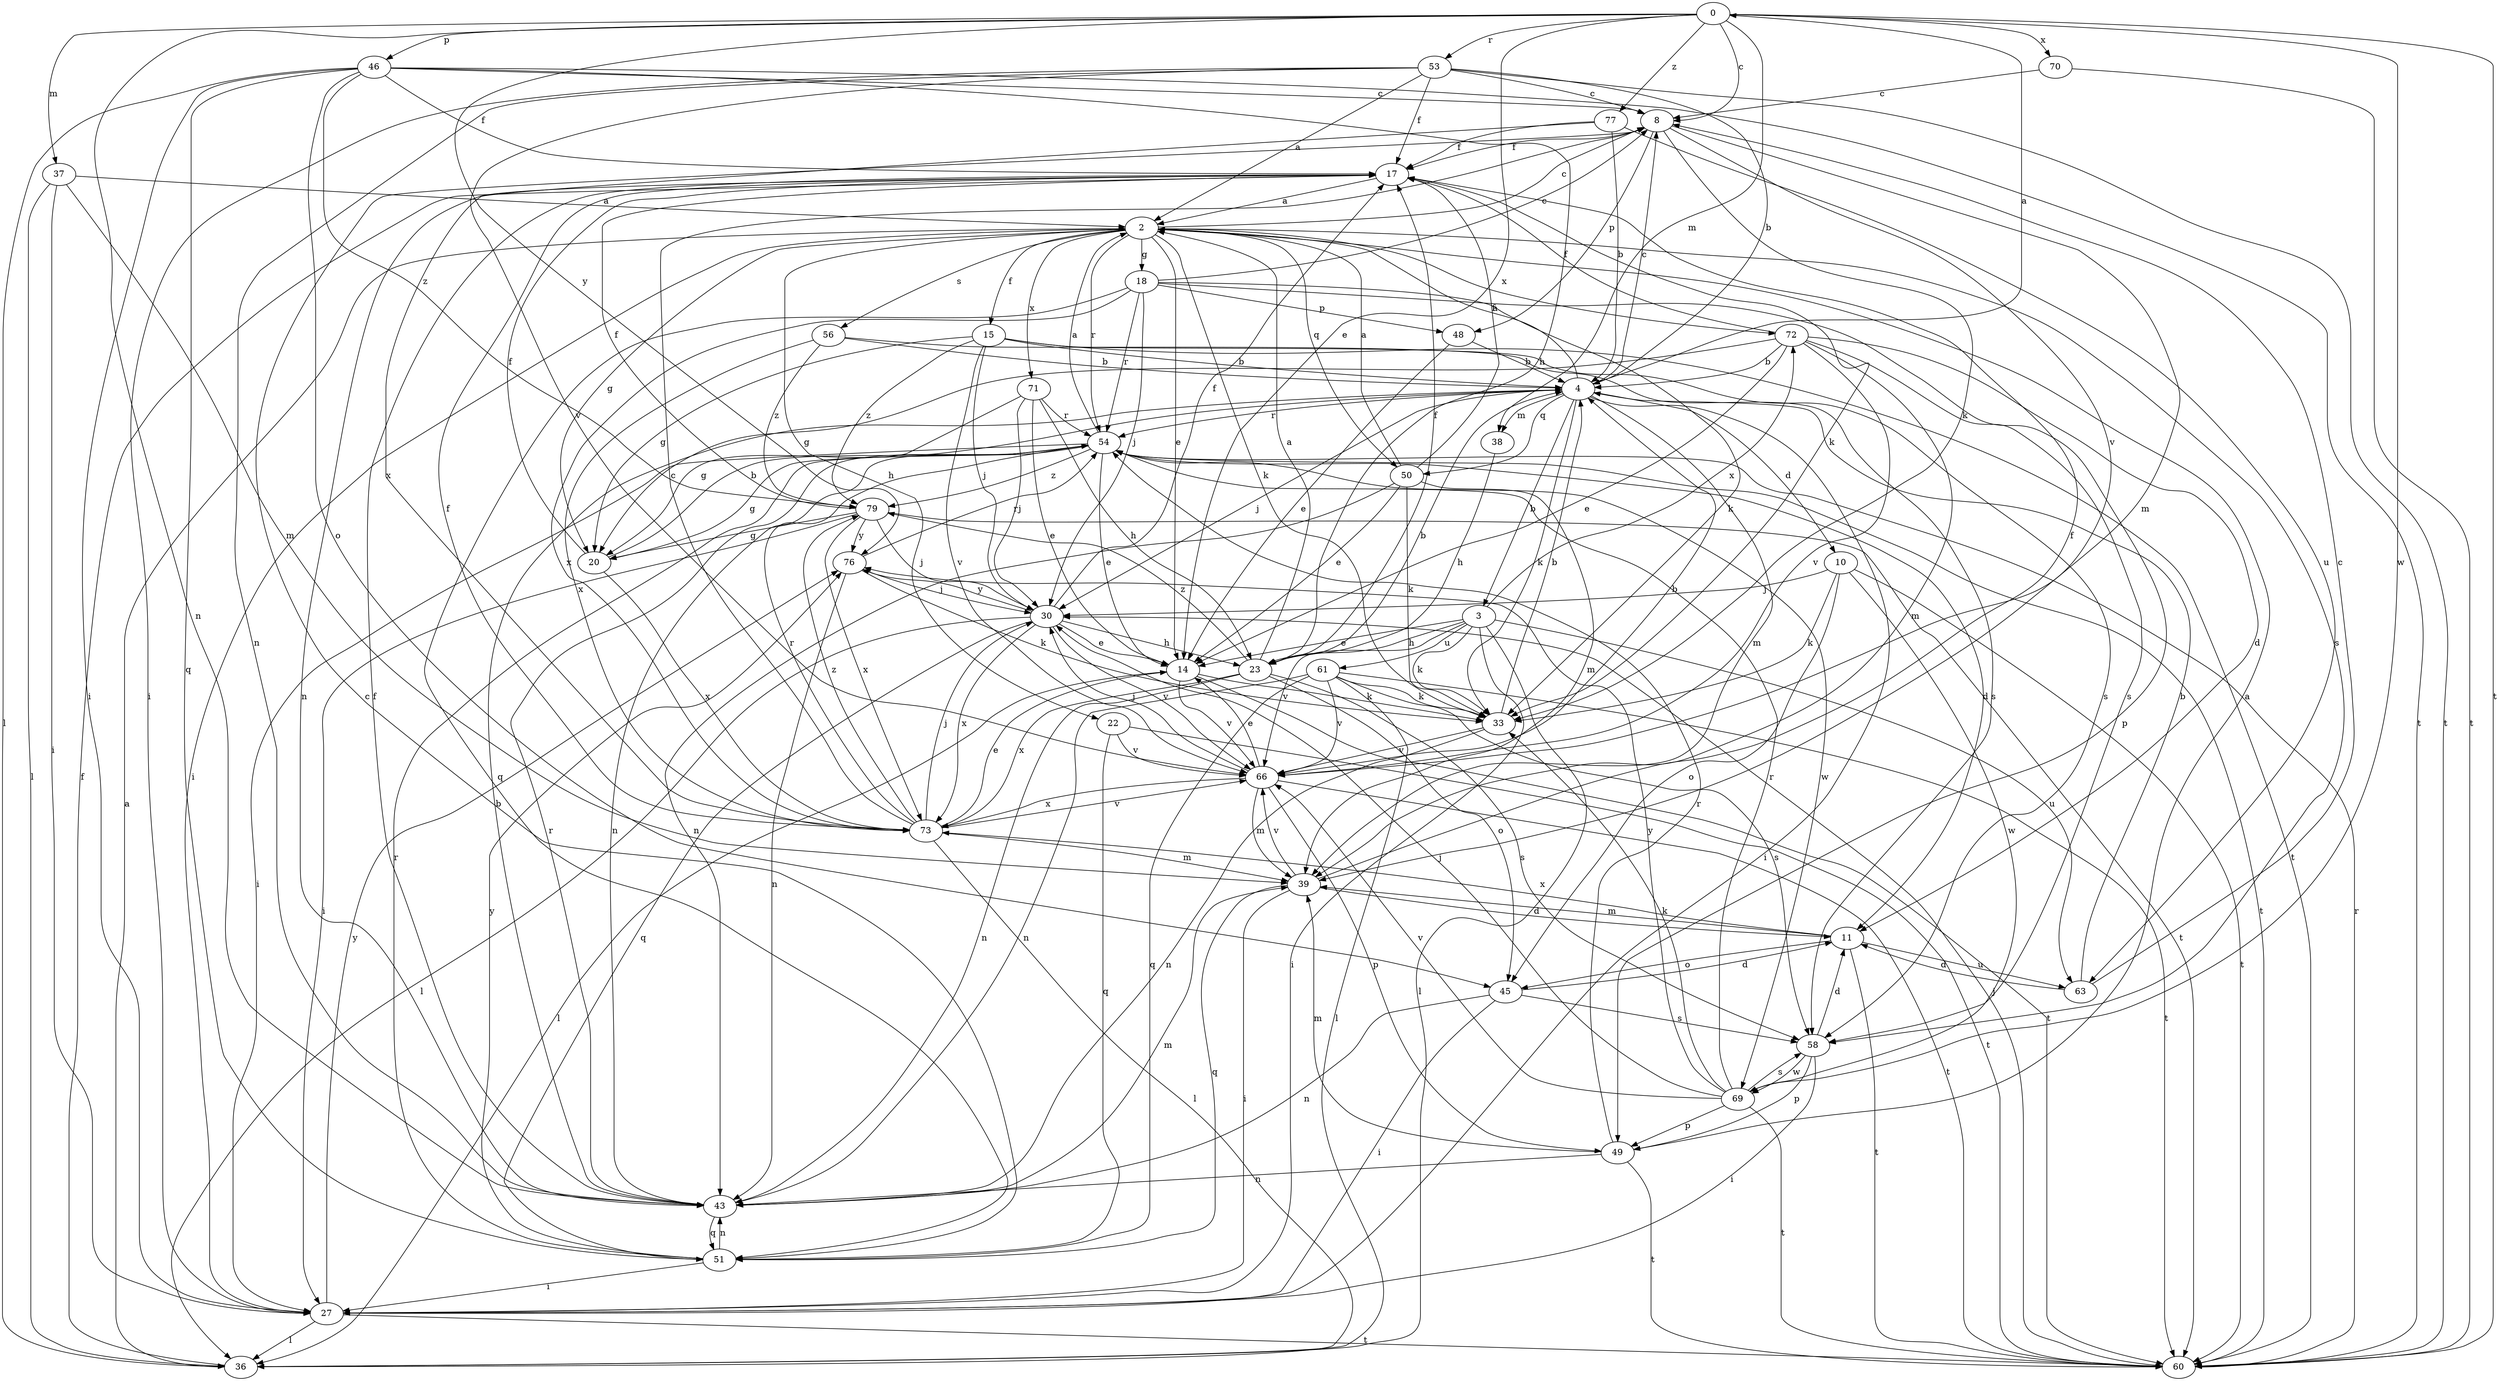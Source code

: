 strict digraph  {
0;
2;
3;
4;
8;
10;
11;
14;
15;
17;
18;
20;
22;
23;
27;
30;
33;
36;
37;
38;
39;
43;
45;
46;
48;
49;
50;
51;
53;
54;
56;
58;
60;
61;
63;
66;
69;
70;
71;
72;
73;
76;
77;
79;
0 -> 8  [label=c];
0 -> 14  [label=e];
0 -> 37  [label=m];
0 -> 38  [label=m];
0 -> 43  [label=n];
0 -> 46  [label=p];
0 -> 53  [label=r];
0 -> 60  [label=t];
0 -> 69  [label=w];
0 -> 70  [label=x];
0 -> 76  [label=y];
0 -> 77  [label=z];
2 -> 8  [label=c];
2 -> 14  [label=e];
2 -> 15  [label=f];
2 -> 18  [label=g];
2 -> 20  [label=g];
2 -> 22  [label=h];
2 -> 27  [label=i];
2 -> 33  [label=k];
2 -> 50  [label=q];
2 -> 54  [label=r];
2 -> 56  [label=s];
2 -> 58  [label=s];
2 -> 71  [label=x];
2 -> 72  [label=x];
3 -> 14  [label=e];
3 -> 23  [label=h];
3 -> 27  [label=i];
3 -> 33  [label=k];
3 -> 36  [label=l];
3 -> 61  [label=u];
3 -> 63  [label=u];
3 -> 66  [label=v];
3 -> 72  [label=x];
4 -> 0  [label=a];
4 -> 2  [label=a];
4 -> 3  [label=b];
4 -> 8  [label=c];
4 -> 10  [label=d];
4 -> 27  [label=i];
4 -> 30  [label=j];
4 -> 33  [label=k];
4 -> 38  [label=m];
4 -> 39  [label=m];
4 -> 50  [label=q];
4 -> 54  [label=r];
8 -> 17  [label=f];
8 -> 33  [label=k];
8 -> 39  [label=m];
8 -> 48  [label=p];
8 -> 66  [label=v];
10 -> 30  [label=j];
10 -> 33  [label=k];
10 -> 45  [label=o];
10 -> 60  [label=t];
10 -> 69  [label=w];
11 -> 39  [label=m];
11 -> 45  [label=o];
11 -> 60  [label=t];
11 -> 63  [label=u];
11 -> 73  [label=x];
14 -> 33  [label=k];
14 -> 36  [label=l];
14 -> 60  [label=t];
14 -> 66  [label=v];
15 -> 4  [label=b];
15 -> 20  [label=g];
15 -> 30  [label=j];
15 -> 58  [label=s];
15 -> 60  [label=t];
15 -> 66  [label=v];
15 -> 79  [label=z];
17 -> 2  [label=a];
17 -> 33  [label=k];
17 -> 43  [label=n];
18 -> 8  [label=c];
18 -> 30  [label=j];
18 -> 33  [label=k];
18 -> 48  [label=p];
18 -> 49  [label=p];
18 -> 51  [label=q];
18 -> 54  [label=r];
18 -> 73  [label=x];
20 -> 4  [label=b];
20 -> 17  [label=f];
20 -> 73  [label=x];
22 -> 51  [label=q];
22 -> 60  [label=t];
22 -> 66  [label=v];
23 -> 2  [label=a];
23 -> 4  [label=b];
23 -> 17  [label=f];
23 -> 43  [label=n];
23 -> 45  [label=o];
23 -> 58  [label=s];
23 -> 73  [label=x];
23 -> 79  [label=z];
27 -> 36  [label=l];
27 -> 60  [label=t];
27 -> 76  [label=y];
30 -> 14  [label=e];
30 -> 17  [label=f];
30 -> 23  [label=h];
30 -> 36  [label=l];
30 -> 51  [label=q];
30 -> 66  [label=v];
30 -> 73  [label=x];
30 -> 76  [label=y];
33 -> 4  [label=b];
33 -> 43  [label=n];
33 -> 66  [label=v];
36 -> 2  [label=a];
36 -> 17  [label=f];
37 -> 2  [label=a];
37 -> 27  [label=i];
37 -> 36  [label=l];
37 -> 39  [label=m];
38 -> 23  [label=h];
39 -> 11  [label=d];
39 -> 17  [label=f];
39 -> 27  [label=i];
39 -> 51  [label=q];
39 -> 66  [label=v];
43 -> 4  [label=b];
43 -> 17  [label=f];
43 -> 39  [label=m];
43 -> 51  [label=q];
43 -> 54  [label=r];
45 -> 11  [label=d];
45 -> 27  [label=i];
45 -> 43  [label=n];
45 -> 58  [label=s];
46 -> 8  [label=c];
46 -> 17  [label=f];
46 -> 23  [label=h];
46 -> 27  [label=i];
46 -> 36  [label=l];
46 -> 45  [label=o];
46 -> 51  [label=q];
46 -> 60  [label=t];
46 -> 79  [label=z];
48 -> 4  [label=b];
48 -> 14  [label=e];
49 -> 2  [label=a];
49 -> 39  [label=m];
49 -> 43  [label=n];
49 -> 54  [label=r];
49 -> 60  [label=t];
50 -> 2  [label=a];
50 -> 14  [label=e];
50 -> 17  [label=f];
50 -> 33  [label=k];
50 -> 39  [label=m];
50 -> 43  [label=n];
51 -> 8  [label=c];
51 -> 27  [label=i];
51 -> 43  [label=n];
51 -> 54  [label=r];
51 -> 76  [label=y];
53 -> 2  [label=a];
53 -> 4  [label=b];
53 -> 8  [label=c];
53 -> 17  [label=f];
53 -> 27  [label=i];
53 -> 43  [label=n];
53 -> 60  [label=t];
53 -> 66  [label=v];
54 -> 2  [label=a];
54 -> 11  [label=d];
54 -> 14  [label=e];
54 -> 20  [label=g];
54 -> 27  [label=i];
54 -> 43  [label=n];
54 -> 60  [label=t];
54 -> 69  [label=w];
54 -> 79  [label=z];
56 -> 4  [label=b];
56 -> 58  [label=s];
56 -> 73  [label=x];
56 -> 79  [label=z];
58 -> 11  [label=d];
58 -> 27  [label=i];
58 -> 49  [label=p];
58 -> 69  [label=w];
60 -> 30  [label=j];
60 -> 54  [label=r];
61 -> 33  [label=k];
61 -> 36  [label=l];
61 -> 43  [label=n];
61 -> 51  [label=q];
61 -> 58  [label=s];
61 -> 60  [label=t];
61 -> 66  [label=v];
63 -> 4  [label=b];
63 -> 8  [label=c];
63 -> 11  [label=d];
66 -> 4  [label=b];
66 -> 14  [label=e];
66 -> 30  [label=j];
66 -> 39  [label=m];
66 -> 49  [label=p];
66 -> 60  [label=t];
66 -> 73  [label=x];
69 -> 30  [label=j];
69 -> 33  [label=k];
69 -> 49  [label=p];
69 -> 54  [label=r];
69 -> 58  [label=s];
69 -> 60  [label=t];
69 -> 66  [label=v];
69 -> 76  [label=y];
70 -> 8  [label=c];
70 -> 60  [label=t];
71 -> 14  [label=e];
71 -> 20  [label=g];
71 -> 23  [label=h];
71 -> 30  [label=j];
71 -> 54  [label=r];
72 -> 4  [label=b];
72 -> 11  [label=d];
72 -> 14  [label=e];
72 -> 17  [label=f];
72 -> 20  [label=g];
72 -> 39  [label=m];
72 -> 58  [label=s];
72 -> 66  [label=v];
73 -> 8  [label=c];
73 -> 14  [label=e];
73 -> 17  [label=f];
73 -> 30  [label=j];
73 -> 36  [label=l];
73 -> 39  [label=m];
73 -> 54  [label=r];
73 -> 66  [label=v];
73 -> 79  [label=z];
76 -> 30  [label=j];
76 -> 33  [label=k];
76 -> 43  [label=n];
76 -> 54  [label=r];
77 -> 4  [label=b];
77 -> 17  [label=f];
77 -> 63  [label=u];
77 -> 73  [label=x];
79 -> 17  [label=f];
79 -> 20  [label=g];
79 -> 27  [label=i];
79 -> 30  [label=j];
79 -> 60  [label=t];
79 -> 73  [label=x];
79 -> 76  [label=y];
}
